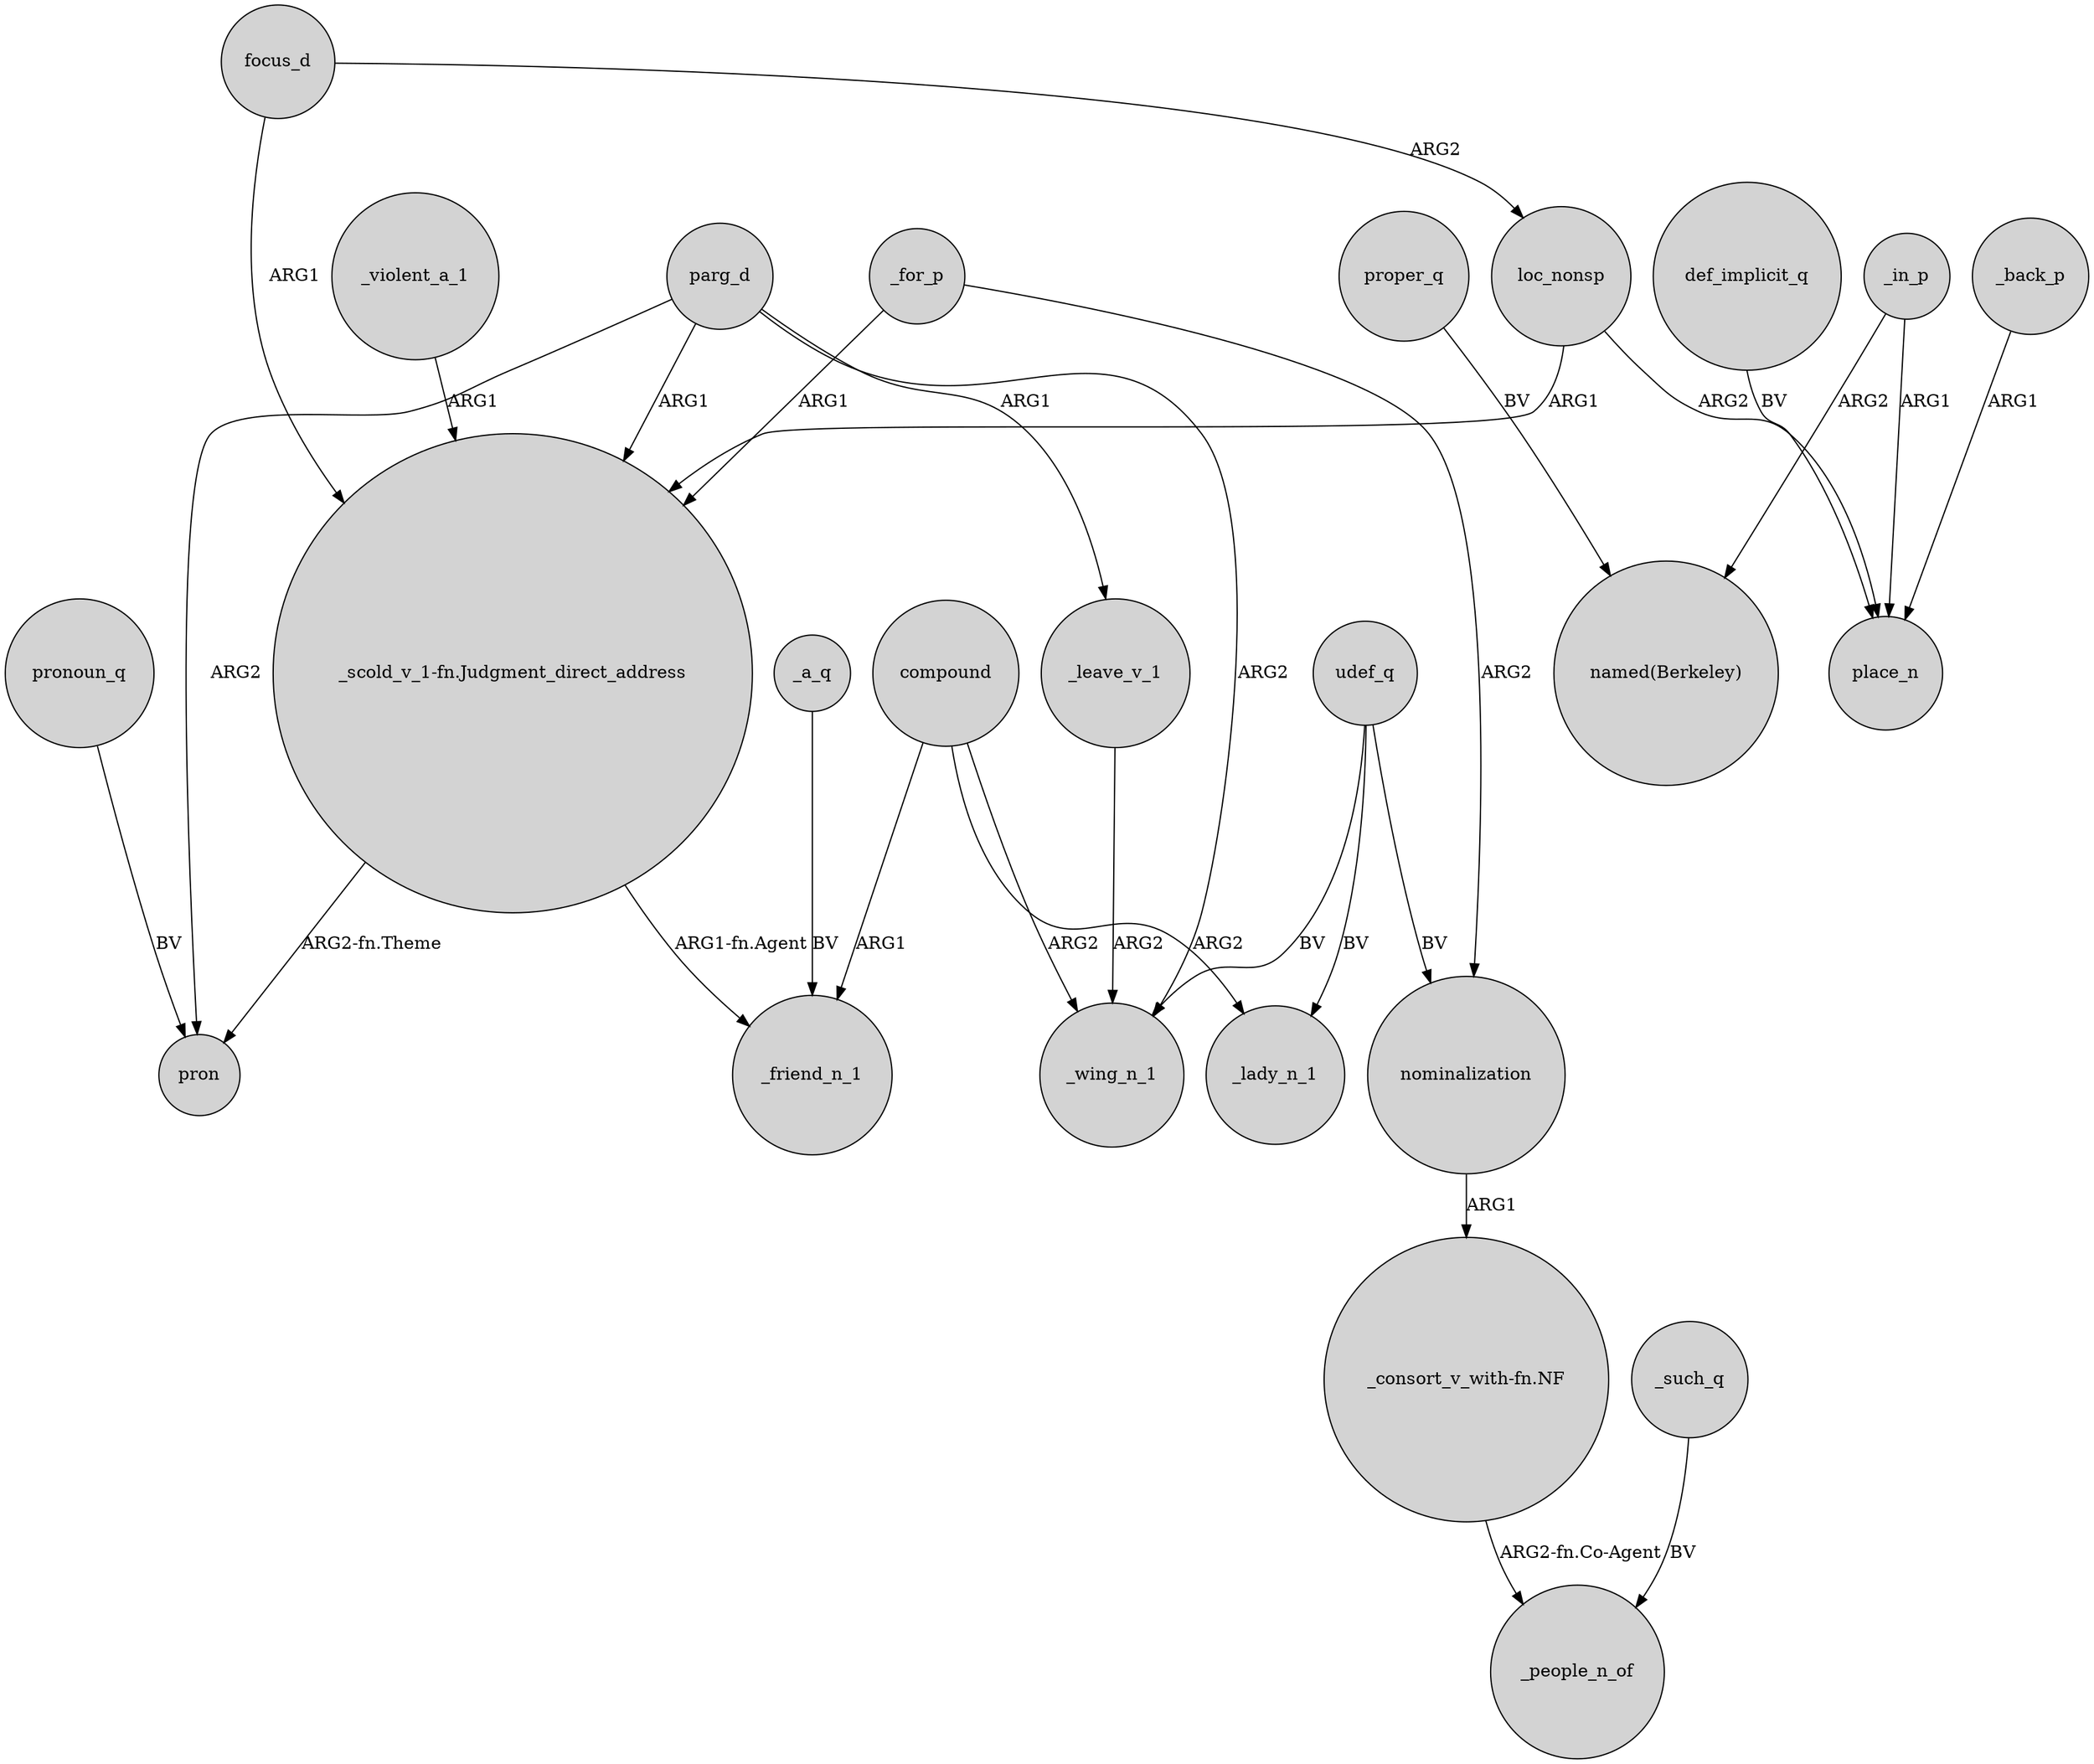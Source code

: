 digraph {
	node [shape=circle style=filled]
	focus_d -> loc_nonsp [label=ARG2]
	_for_p -> "_scold_v_1-fn.Judgment_direct_address" [label=ARG1]
	nominalization -> "_consort_v_with-fn.NF" [label=ARG1]
	_in_p -> "named(Berkeley)" [label=ARG2]
	"_consort_v_with-fn.NF" -> _people_n_of [label="ARG2-fn.Co-Agent"]
	proper_q -> "named(Berkeley)" [label=BV]
	_for_p -> nominalization [label=ARG2]
	parg_d -> _leave_v_1 [label=ARG1]
	def_implicit_q -> place_n [label=BV]
	"_scold_v_1-fn.Judgment_direct_address" -> _friend_n_1 [label="ARG1-fn.Agent"]
	parg_d -> _wing_n_1 [label=ARG2]
	parg_d -> pron [label=ARG2]
	_a_q -> _friend_n_1 [label=BV]
	"_scold_v_1-fn.Judgment_direct_address" -> pron [label="ARG2-fn.Theme"]
	pronoun_q -> pron [label=BV]
	compound -> _lady_n_1 [label=ARG2]
	_such_q -> _people_n_of [label=BV]
	focus_d -> "_scold_v_1-fn.Judgment_direct_address" [label=ARG1]
	_in_p -> place_n [label=ARG1]
	udef_q -> nominalization [label=BV]
	loc_nonsp -> "_scold_v_1-fn.Judgment_direct_address" [label=ARG1]
	loc_nonsp -> place_n [label=ARG2]
	_back_p -> place_n [label=ARG1]
	_violent_a_1 -> "_scold_v_1-fn.Judgment_direct_address" [label=ARG1]
	udef_q -> _lady_n_1 [label=BV]
	_leave_v_1 -> _wing_n_1 [label=ARG2]
	udef_q -> _wing_n_1 [label=BV]
	compound -> _wing_n_1 [label=ARG2]
	parg_d -> "_scold_v_1-fn.Judgment_direct_address" [label=ARG1]
	compound -> _friend_n_1 [label=ARG1]
}
